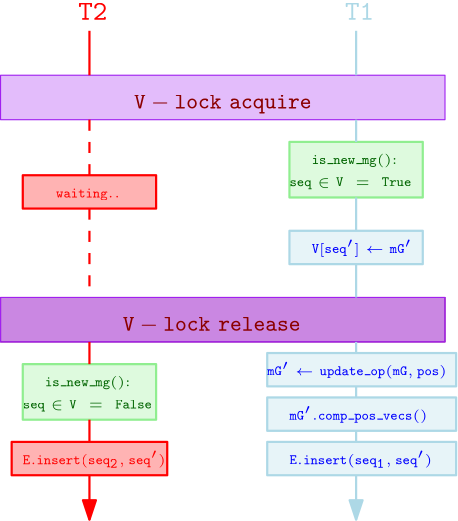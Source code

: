 <?xml version="1.0"?>
<!DOCTYPE ipe SYSTEM "ipe.dtd">
<ipe version="70218" creator="Ipe 7.2.24">
<info created="D:20221017125726" modified="D:20221017133526"/>
<ipestyle name="basic">
<symbol name="arrow/arc(spx)">
<path stroke="sym-stroke" fill="sym-stroke" pen="sym-pen">
0 0 m
-1 0.333 l
-1 -0.333 l
h
</path>
</symbol>
<symbol name="arrow/farc(spx)">
<path stroke="sym-stroke" fill="white" pen="sym-pen">
0 0 m
-1 0.333 l
-1 -0.333 l
h
</path>
</symbol>
<symbol name="arrow/ptarc(spx)">
<path stroke="sym-stroke" fill="sym-stroke" pen="sym-pen">
0 0 m
-1 0.333 l
-0.8 0 l
-1 -0.333 l
h
</path>
</symbol>
<symbol name="arrow/fptarc(spx)">
<path stroke="sym-stroke" fill="white" pen="sym-pen">
0 0 m
-1 0.333 l
-0.8 0 l
-1 -0.333 l
h
</path>
</symbol>
<symbol name="mark/circle(sx)" transformations="translations">
<path fill="sym-stroke">
0.6 0 0 0.6 0 0 e
0.4 0 0 0.4 0 0 e
</path>
</symbol>
<symbol name="mark/disk(sx)" transformations="translations">
<path fill="sym-stroke">
0.6 0 0 0.6 0 0 e
</path>
</symbol>
<symbol name="mark/fdisk(sfx)" transformations="translations">
<group>
<path fill="sym-fill">
0.5 0 0 0.5 0 0 e
</path>
<path fill="sym-stroke" fillrule="eofill">
0.6 0 0 0.6 0 0 e
0.4 0 0 0.4 0 0 e
</path>
</group>
</symbol>
<symbol name="mark/box(sx)" transformations="translations">
<path fill="sym-stroke" fillrule="eofill">
-0.6 -0.6 m
0.6 -0.6 l
0.6 0.6 l
-0.6 0.6 l
h
-0.4 -0.4 m
0.4 -0.4 l
0.4 0.4 l
-0.4 0.4 l
h
</path>
</symbol>
<symbol name="mark/square(sx)" transformations="translations">
<path fill="sym-stroke">
-0.6 -0.6 m
0.6 -0.6 l
0.6 0.6 l
-0.6 0.6 l
h
</path>
</symbol>
<symbol name="mark/fsquare(sfx)" transformations="translations">
<group>
<path fill="sym-fill">
-0.5 -0.5 m
0.5 -0.5 l
0.5 0.5 l
-0.5 0.5 l
h
</path>
<path fill="sym-stroke" fillrule="eofill">
-0.6 -0.6 m
0.6 -0.6 l
0.6 0.6 l
-0.6 0.6 l
h
-0.4 -0.4 m
0.4 -0.4 l
0.4 0.4 l
-0.4 0.4 l
h
</path>
</group>
</symbol>
<symbol name="mark/cross(sx)" transformations="translations">
<group>
<path fill="sym-stroke">
-0.43 -0.57 m
0.57 0.43 l
0.43 0.57 l
-0.57 -0.43 l
h
</path>
<path fill="sym-stroke">
-0.43 0.57 m
0.57 -0.43 l
0.43 -0.57 l
-0.57 0.43 l
h
</path>
</group>
</symbol>
<symbol name="arrow/fnormal(spx)">
<path stroke="sym-stroke" fill="white" pen="sym-pen">
0 0 m
-1 0.333 l
-1 -0.333 l
h
</path>
</symbol>
<symbol name="arrow/pointed(spx)">
<path stroke="sym-stroke" fill="sym-stroke" pen="sym-pen">
0 0 m
-1 0.333 l
-0.8 0 l
-1 -0.333 l
h
</path>
</symbol>
<symbol name="arrow/fpointed(spx)">
<path stroke="sym-stroke" fill="white" pen="sym-pen">
0 0 m
-1 0.333 l
-0.8 0 l
-1 -0.333 l
h
</path>
</symbol>
<symbol name="arrow/linear(spx)">
<path stroke="sym-stroke" pen="sym-pen">
-1 0.333 m
0 0 l
-1 -0.333 l
</path>
</symbol>
<symbol name="arrow/fdouble(spx)">
<path stroke="sym-stroke" fill="white" pen="sym-pen">
0 0 m
-1 0.333 l
-1 -0.333 l
h
-1 0 m
-2 0.333 l
-2 -0.333 l
h
</path>
</symbol>
<symbol name="arrow/double(spx)">
<path stroke="sym-stroke" fill="sym-stroke" pen="sym-pen">
0 0 m
-1 0.333 l
-1 -0.333 l
h
-1 0 m
-2 0.333 l
-2 -0.333 l
h
</path>
</symbol>
<symbol name="arrow/mid-normal(spx)">
<path stroke="sym-stroke" fill="sym-stroke" pen="sym-pen">
0.5 0 m
-0.5 0.333 l
-0.5 -0.333 l
h
</path>
</symbol>
<symbol name="arrow/mid-fnormal(spx)">
<path stroke="sym-stroke" fill="white" pen="sym-pen">
0.5 0 m
-0.5 0.333 l
-0.5 -0.333 l
h
</path>
</symbol>
<symbol name="arrow/mid-pointed(spx)">
<path stroke="sym-stroke" fill="sym-stroke" pen="sym-pen">
0.5 0 m
-0.5 0.333 l
-0.3 0 l
-0.5 -0.333 l
h
</path>
</symbol>
<symbol name="arrow/mid-fpointed(spx)">
<path stroke="sym-stroke" fill="white" pen="sym-pen">
0.5 0 m
-0.5 0.333 l
-0.3 0 l
-0.5 -0.333 l
h
</path>
</symbol>
<symbol name="arrow/mid-double(spx)">
<path stroke="sym-stroke" fill="sym-stroke" pen="sym-pen">
1 0 m
0 0.333 l
0 -0.333 l
h
0 0 m
-1 0.333 l
-1 -0.333 l
h
</path>
</symbol>
<symbol name="arrow/mid-fdouble(spx)">
<path stroke="sym-stroke" fill="white" pen="sym-pen">
1 0 m
0 0.333 l
0 -0.333 l
h
0 0 m
-1 0.333 l
-1 -0.333 l
h
</path>
</symbol>
<anglesize name="22.5 deg" value="22.5"/>
<anglesize name="30 deg" value="30"/>
<anglesize name="45 deg" value="45"/>
<anglesize name="60 deg" value="60"/>
<anglesize name="90 deg" value="90"/>
<arrowsize name="large" value="10"/>
<arrowsize name="small" value="5"/>
<arrowsize name="tiny" value="3"/>
<color name="blue" value="0 0 1"/>
<color name="brown" value="0.647 0.165 0.165"/>
<color name="darkblue" value="0 0 0.545"/>
<color name="darkcyan" value="0 0.545 0.545"/>
<color name="darkgray" value="0.663"/>
<color name="darkgreen" value="0 0.392 0"/>
<color name="darkmagenta" value="0.545 0 0.545"/>
<color name="darkorange" value="1 0.549 0"/>
<color name="darkred" value="0.545 0 0"/>
<color name="gold" value="1 0.843 0"/>
<color name="gray" value="0.745"/>
<color name="green" value="0 1 0"/>
<color name="lightblue" value="0.678 0.847 0.902"/>
<color name="lightcyan" value="0.878 1 1"/>
<color name="lightgray" value="0.827"/>
<color name="lightgreen" value="0.565 0.933 0.565"/>
<color name="lightyellow" value="1 1 0.878"/>
<color name="navy" value="0 0 0.502"/>
<color name="orange" value="1 0.647 0"/>
<color name="pink" value="1 0.753 0.796"/>
<color name="purple" value="0.627 0.125 0.941"/>
<color name="red" value="1 0 0"/>
<color name="seagreen" value="0.18 0.545 0.341"/>
<color name="turquoise" value="0.251 0.878 0.816"/>
<color name="violet" value="0.933 0.51 0.933"/>
<color name="yellow" value="1 1 0"/>
<dashstyle name="dash dot dotted" value="[4 2 1 2 1 2] 0"/>
<dashstyle name="dash dotted" value="[4 2 1 2] 0"/>
<dashstyle name="dashed" value="[4] 0"/>
<dashstyle name="dotted" value="[1 3] 0"/>
<gridsize name="10 pts (~3.5 mm)" value="10"/>
<gridsize name="14 pts (~5 mm)" value="14"/>
<gridsize name="16 pts (~6 mm)" value="16"/>
<gridsize name="20 pts (~7 mm)" value="20"/>
<gridsize name="28 pts (~10 mm)" value="28"/>
<gridsize name="32 pts (~12 mm)" value="32"/>
<gridsize name="4 pts" value="4"/>
<gridsize name="56 pts (~20 mm)" value="56"/>
<gridsize name="8 pts (~3 mm)" value="8"/>
<opacity name="10%" value="0.1"/>
<opacity name="30%" value="0.3"/>
<opacity name="50%" value="0.5"/>
<opacity name="75%" value="0.75"/>
<pen name="fat" value="1.2"/>
<pen name="heavier" value="0.8"/>
<pen name="ultrafat" value="2"/>
<symbolsize name="large" value="5"/>
<symbolsize name="small" value="2"/>
<symbolsize name="tiny" value="1.1"/>
<textsize name="Huge" value="\Huge"/>
<textsize name="LARGE" value="\LARGE"/>
<textsize name="Large" value="\Large"/>
<textsize name="footnote" value="\footnotesize"/>
<textsize name="huge" value="\huge"/>
<textsize name="large" value="\large"/>
<textsize name="small" value="\small"/>
<textsize name="tiny" value="\tiny"/>
<textstyle name="center" begin="\begin{center}" end="\end{center}"/>
<textstyle name="item" begin="\begin{itemize}\item{}" end="\end{itemize}"/>
<textstyle name="itemize" begin="\begin{itemize}" end="\end{itemize}"/>
<tiling name="falling" angle="-60" step="4" width="1"/>
<tiling name="rising" angle="30" step="4" width="1"/>
</ipestyle>
<page>
<layer name="alpha"/>
<view layers="alpha" active="alpha"/>
<path layer="alpha" matrix="1 0 0 1 112 0" stroke="purple" fill="purple" opacity="30%" stroke-opacity="opaque">
96 720 m
96 704 l
256 704 l
256 720 l
h
</path>
<text matrix="1 0 0 1 4 0" transformations="translations" pos="252 708" stroke="darkred" type="label" width="63.983" height="4.872" depth="1.77" valign="baseline" size="footnote" style="math">\mathtt{V-lock ~acquire}</text>
<path stroke="red" pen="heavier">
240 736 m
240 720 l
</path>
<text transformations="translations" pos="236 740" stroke="red" type="label" width="10.461" height="6.088" depth="0" valign="baseline" style="math">\mathtt{T2}</text>
<path stroke="red" fill="red" dash="dashed" pen="heavier" opacity="30%" stroke-opacity="opaque">
240 704 m
240 684 l
</path>
<path matrix="1.2 0 0 1 -48 0" stroke="red" fill="red" pen="heavier" opacity="30%" stroke-opacity="opaque">
220 684 m
220 672 l
260 672 l
260 684 l
h
</path>
<text matrix="1 0 0 1 0 -4" transformations="translations" pos="228 680" stroke="red" type="label" width="23.091" height="3.051" depth="1.1" valign="baseline" size="tiny" style="math">\mathtt{waiting..}</text>
<path matrix="1 0 0 1 112 -80" stroke="darkmagenta" fill="darkmagenta" opacity="30%" stroke-opacity="opaque">
96 720 m
96 704 l
256 704 l
256 720 l
h
</path>
<path matrix="1 0 0 1 112 -80" stroke="purple" fill="purple" opacity="30%" stroke-opacity="opaque">
96 720 m
96 704 l
256 704 l
256 720 l
h
</path>
<text matrix="1 0 0 1 0 -80" transformations="translations" pos="252 708" stroke="darkred" type="label" width="63.983" height="4.871" depth="0.83" valign="baseline" size="footnote" style="math">\mathtt{V-lock ~release}</text>
<path stroke="red" fill="red" dash="dashed" pen="heavier" opacity="30%" stroke-opacity="opaque">
240 672 m
240 640 l
</path>
<path stroke="lightblue" fill="red" pen="heavier" opacity="30%" stroke-opacity="opaque">
336 736 m
336 720 l
</path>
<text transformations="translations" pos="332 740" stroke="lightblue" type="label" width="10.461" height="6.088" depth="0" valign="baseline" style="math">\mathtt{T1}</text>
<path matrix="1.2 0 0 1.66667 -67.2 -464" stroke="lightgreen" fill="lightgreen" pen="heavier" opacity="30%" stroke-opacity="opaque">
316 696 m
316 684 l
356 684 l
356 696 l
h
</path>
<text matrix="1 0 0 1 0 -4" transformations="translations" pos="320 692" stroke="darkgreen" type="label" width="30.809" height="3.741" depth="1.24" valign="baseline" size="tiny" style="math">\mathtt{is\_new\_mg()}\colon</text>
<text matrix="1 0 0 1 -8 4" transformations="translations" pos="320 676" stroke="darkgreen" type="label" width="43.848" height="3.051" depth="1.1" valign="baseline" size="tiny" style="math">\mathtt{seq} \in \mathtt{V ~= ~True}</text>
<path stroke="lightblue" fill="lightgreen" pen="heavier">
336 704 m
336 696 l
</path>
<path matrix="1.2 0 0 1 -67.2 0" stroke="lightblue" fill="lightblue" pen="heavier" opacity="30%" stroke-opacity="opaque">
316 664 m
316 652 l
356 652 l
356 664 l
h
</path>
<path stroke="lightblue" fill="lightblue" pen="heavier" opacity="30%" stroke-opacity="opaque">
336 676 m
336 664 l
</path>
<text transformations="translations" pos="320 656" stroke="blue" type="label" width="36.135" height="4.783" depth="1.24" valign="baseline" size="tiny" style="math">\mathtt{V[seq^\prime] \gets mG^\prime}</text>
<path stroke="lightblue" fill="lightblue" pen="heavier">
336 652 m
336 640 l
</path>
<path matrix="1.2 0 0 1.66667 -163.2 -544" stroke="lightgreen" fill="lightgreen" pen="heavier" opacity="30%" stroke-opacity="opaque">
316 696 m
316 684 l
356 684 l
356 696 l
h
</path>
<path stroke="red" fill="lightblue" pen="heavier">
240 624 m
240 616 l
</path>
<text matrix="1 0 0 1 -96 -84" transformations="translations" pos="320 692" stroke="darkgreen" type="label" width="30.809" height="3.741" depth="1.24" valign="baseline" size="tiny" style="math">\mathtt{is\_new\_mg()}\colon </text>
<text matrix="1 0 0 1 -104 -76" transformations="translations" pos="320 676" stroke="darkgreen" type="label" width="46.495" height="3.051" depth="1.1" valign="baseline" size="tiny" style="math">\mathtt{seq} \in \mathtt{V ~= ~False} </text>
<path stroke="red" fill="lightblue" pen="heavier">
240 596 m
240 588 l
</path>
<path matrix="1.4 0 0 1 -96 -96" stroke="red" fill="red" pen="heavier" opacity="30%" stroke-opacity="opaque">
220 684 m
220 672 l
260 672 l
260 684 l
h
</path>
<text matrix="1 0 0 1 -4 0" transformations="translations" pos="220 580" stroke="red" type="label" width="51.427" height="4.776" depth="1.33" valign="baseline" size="tiny" style="math">\mathtt{E.insert(seq_2, seq^\prime)}</text>
<path stroke="red" fill="lightblue" pen="heavier" arrow="normal/normal">
240 576 m
240 560 l
</path>
<path matrix="1.7 0 0 1 -233.2 -44" stroke="lightblue" fill="lightblue" pen="heavier" opacity="30%" stroke-opacity="opaque">
316 664 m
316 652 l
356 652 l
356 664 l
h
</path>
<text matrix="1.07143 0 0 1 -34.5714 4" transformations="translations" pos="316 608" stroke="blue" type="label" width="64.587" height="4.783" depth="1.24" valign="baseline" size="tiny" style="math">\mathtt{mG^\prime} \gets \mathtt{update\_op(mG, pos)}</text>
<path matrix="1.7 0 0 1 -233.2 -60" stroke="lightblue" fill="lightblue" pen="heavier" opacity="30%" stroke-opacity="opaque">
316 664 m
316 652 l
356 652 l
356 664 l
h
</path>
<path matrix="1.7 0 0 1 -233.2 -76" stroke="lightblue" fill="lightblue" pen="heavier" opacity="30%" stroke-opacity="opaque">
316 664 m
316 652 l
356 652 l
356 664 l
h
</path>
<text matrix="1 0 0 1 4 4" transformations="translations" pos="308 592" stroke="blue" type="label" width="49.659" height="4.783" depth="1.24" valign="baseline" size="tiny" style="math">\mathtt{mG^\prime.comp\_pos\_vecs()}</text>
<text matrix="1 0 0 1 0 4" transformations="translations" pos="312 576" stroke="blue" type="label" width="51.427" height="4.776" depth="1.33" valign="baseline" size="tiny" style="math">\mathtt{E.insert(seq_1, seq^\prime)}</text>
<path stroke="lightblue" fill="lightblue" pen="heavier">
336 624 m
336 620 l
</path>
<path stroke="lightblue" fill="lightblue" pen="heavier">
336 608 m
336 604 l
</path>
<path stroke="lightblue" fill="lightblue" pen="heavier">
336 592 m
336 588 l
</path>
<path stroke="lightblue" fill="lightblue" pen="heavier" arrow="normal/normal">
336 576 m
336 560 l
</path>
</page>
</ipe>
